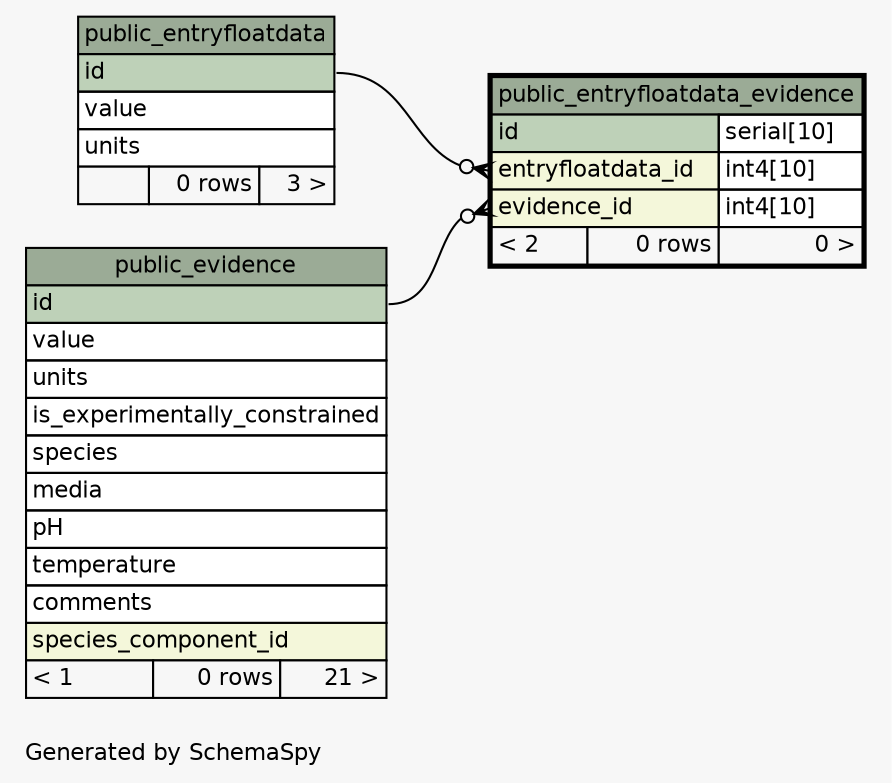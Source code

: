 // dot 2.36.0 on Linux 3.13.0-43-generic
// SchemaSpy rev 590
digraph "oneDegreeRelationshipsDiagram" {
  graph [
    rankdir="RL"
    bgcolor="#f7f7f7"
    label="\nGenerated by SchemaSpy"
    labeljust="l"
    nodesep="0.18"
    ranksep="0.46"
    fontname="Helvetica"
    fontsize="11"
  ];
  node [
    fontname="Helvetica"
    fontsize="11"
    shape="plaintext"
  ];
  edge [
    arrowsize="0.8"
  ];
  "public_entryfloatdata_evidence":"entryfloatdata_id":w -> "public_entryfloatdata":"id":e [arrowhead=none dir=back arrowtail=crowodot];
  "public_entryfloatdata_evidence":"evidence_id":w -> "public_evidence":"id":e [arrowhead=none dir=back arrowtail=crowodot];
  "public_entryfloatdata" [
    label=<
    <TABLE BORDER="0" CELLBORDER="1" CELLSPACING="0" BGCOLOR="#ffffff">
      <TR><TD COLSPAN="3" BGCOLOR="#9bab96" ALIGN="CENTER">public_entryfloatdata</TD></TR>
      <TR><TD PORT="id" COLSPAN="3" BGCOLOR="#bed1b8" ALIGN="LEFT">id</TD></TR>
      <TR><TD PORT="value" COLSPAN="3" ALIGN="LEFT">value</TD></TR>
      <TR><TD PORT="units" COLSPAN="3" ALIGN="LEFT">units</TD></TR>
      <TR><TD ALIGN="LEFT" BGCOLOR="#f7f7f7">  </TD><TD ALIGN="RIGHT" BGCOLOR="#f7f7f7">0 rows</TD><TD ALIGN="RIGHT" BGCOLOR="#f7f7f7">3 &gt;</TD></TR>
    </TABLE>>
    URL="public_entryfloatdata.html"
    tooltip="public_entryfloatdata"
  ];
  "public_entryfloatdata_evidence" [
    label=<
    <TABLE BORDER="2" CELLBORDER="1" CELLSPACING="0" BGCOLOR="#ffffff">
      <TR><TD COLSPAN="3" BGCOLOR="#9bab96" ALIGN="CENTER">public_entryfloatdata_evidence</TD></TR>
      <TR><TD PORT="id" COLSPAN="2" BGCOLOR="#bed1b8" ALIGN="LEFT">id</TD><TD PORT="id.type" ALIGN="LEFT">serial[10]</TD></TR>
      <TR><TD PORT="entryfloatdata_id" COLSPAN="2" BGCOLOR="#f4f7da" ALIGN="LEFT">entryfloatdata_id</TD><TD PORT="entryfloatdata_id.type" ALIGN="LEFT">int4[10]</TD></TR>
      <TR><TD PORT="evidence_id" COLSPAN="2" BGCOLOR="#f4f7da" ALIGN="LEFT">evidence_id</TD><TD PORT="evidence_id.type" ALIGN="LEFT">int4[10]</TD></TR>
      <TR><TD ALIGN="LEFT" BGCOLOR="#f7f7f7">&lt; 2</TD><TD ALIGN="RIGHT" BGCOLOR="#f7f7f7">0 rows</TD><TD ALIGN="RIGHT" BGCOLOR="#f7f7f7">0 &gt;</TD></TR>
    </TABLE>>
    URL="public_entryfloatdata_evidence.html"
    tooltip="public_entryfloatdata_evidence"
  ];
  "public_evidence" [
    label=<
    <TABLE BORDER="0" CELLBORDER="1" CELLSPACING="0" BGCOLOR="#ffffff">
      <TR><TD COLSPAN="3" BGCOLOR="#9bab96" ALIGN="CENTER">public_evidence</TD></TR>
      <TR><TD PORT="id" COLSPAN="3" BGCOLOR="#bed1b8" ALIGN="LEFT">id</TD></TR>
      <TR><TD PORT="value" COLSPAN="3" ALIGN="LEFT">value</TD></TR>
      <TR><TD PORT="units" COLSPAN="3" ALIGN="LEFT">units</TD></TR>
      <TR><TD PORT="is_experimentally_constrained" COLSPAN="3" ALIGN="LEFT">is_experimentally_constrained</TD></TR>
      <TR><TD PORT="species" COLSPAN="3" ALIGN="LEFT">species</TD></TR>
      <TR><TD PORT="media" COLSPAN="3" ALIGN="LEFT">media</TD></TR>
      <TR><TD PORT="pH" COLSPAN="3" ALIGN="LEFT">pH</TD></TR>
      <TR><TD PORT="temperature" COLSPAN="3" ALIGN="LEFT">temperature</TD></TR>
      <TR><TD PORT="comments" COLSPAN="3" ALIGN="LEFT">comments</TD></TR>
      <TR><TD PORT="species_component_id" COLSPAN="3" BGCOLOR="#f4f7da" ALIGN="LEFT">species_component_id</TD></TR>
      <TR><TD ALIGN="LEFT" BGCOLOR="#f7f7f7">&lt; 1</TD><TD ALIGN="RIGHT" BGCOLOR="#f7f7f7">0 rows</TD><TD ALIGN="RIGHT" BGCOLOR="#f7f7f7">21 &gt;</TD></TR>
    </TABLE>>
    URL="public_evidence.html"
    tooltip="public_evidence"
  ];
}
